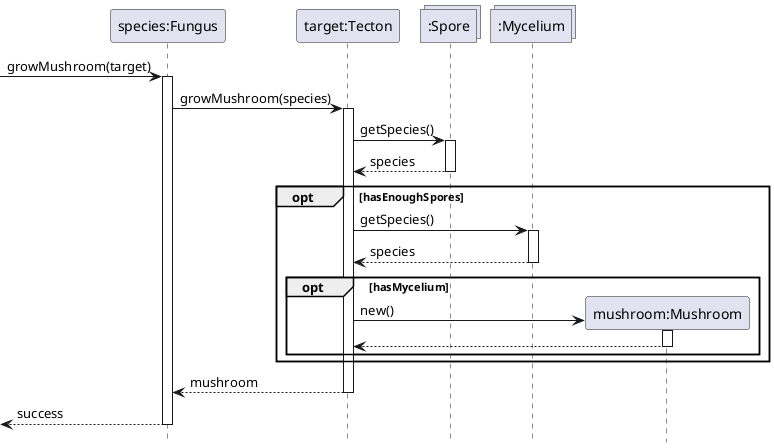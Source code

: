 @startuml Fungus/grow-mushroom
hide footbox

participant "species:Fungus" as fungus
participant "target:Tecton" as target
collections ":Spore" as spore
collections ":Mycelium" as mycelium
participant "mushroom:Mushroom" as mushroom

-> fungus : growMushroom(target)
activate fungus

fungus -> target: growMushroom(species)
activate target

target -> spore : getSpecies()
activate spore
return species

opt hasEnoughSpores
    target -> mycelium : getSpecies()
    activate mycelium
    return species
    opt hasMycelium
        create mushroom
        target -> mushroom : new()
        activate mushroom
        return
    end
end

return mushroom

return success

@enduml
